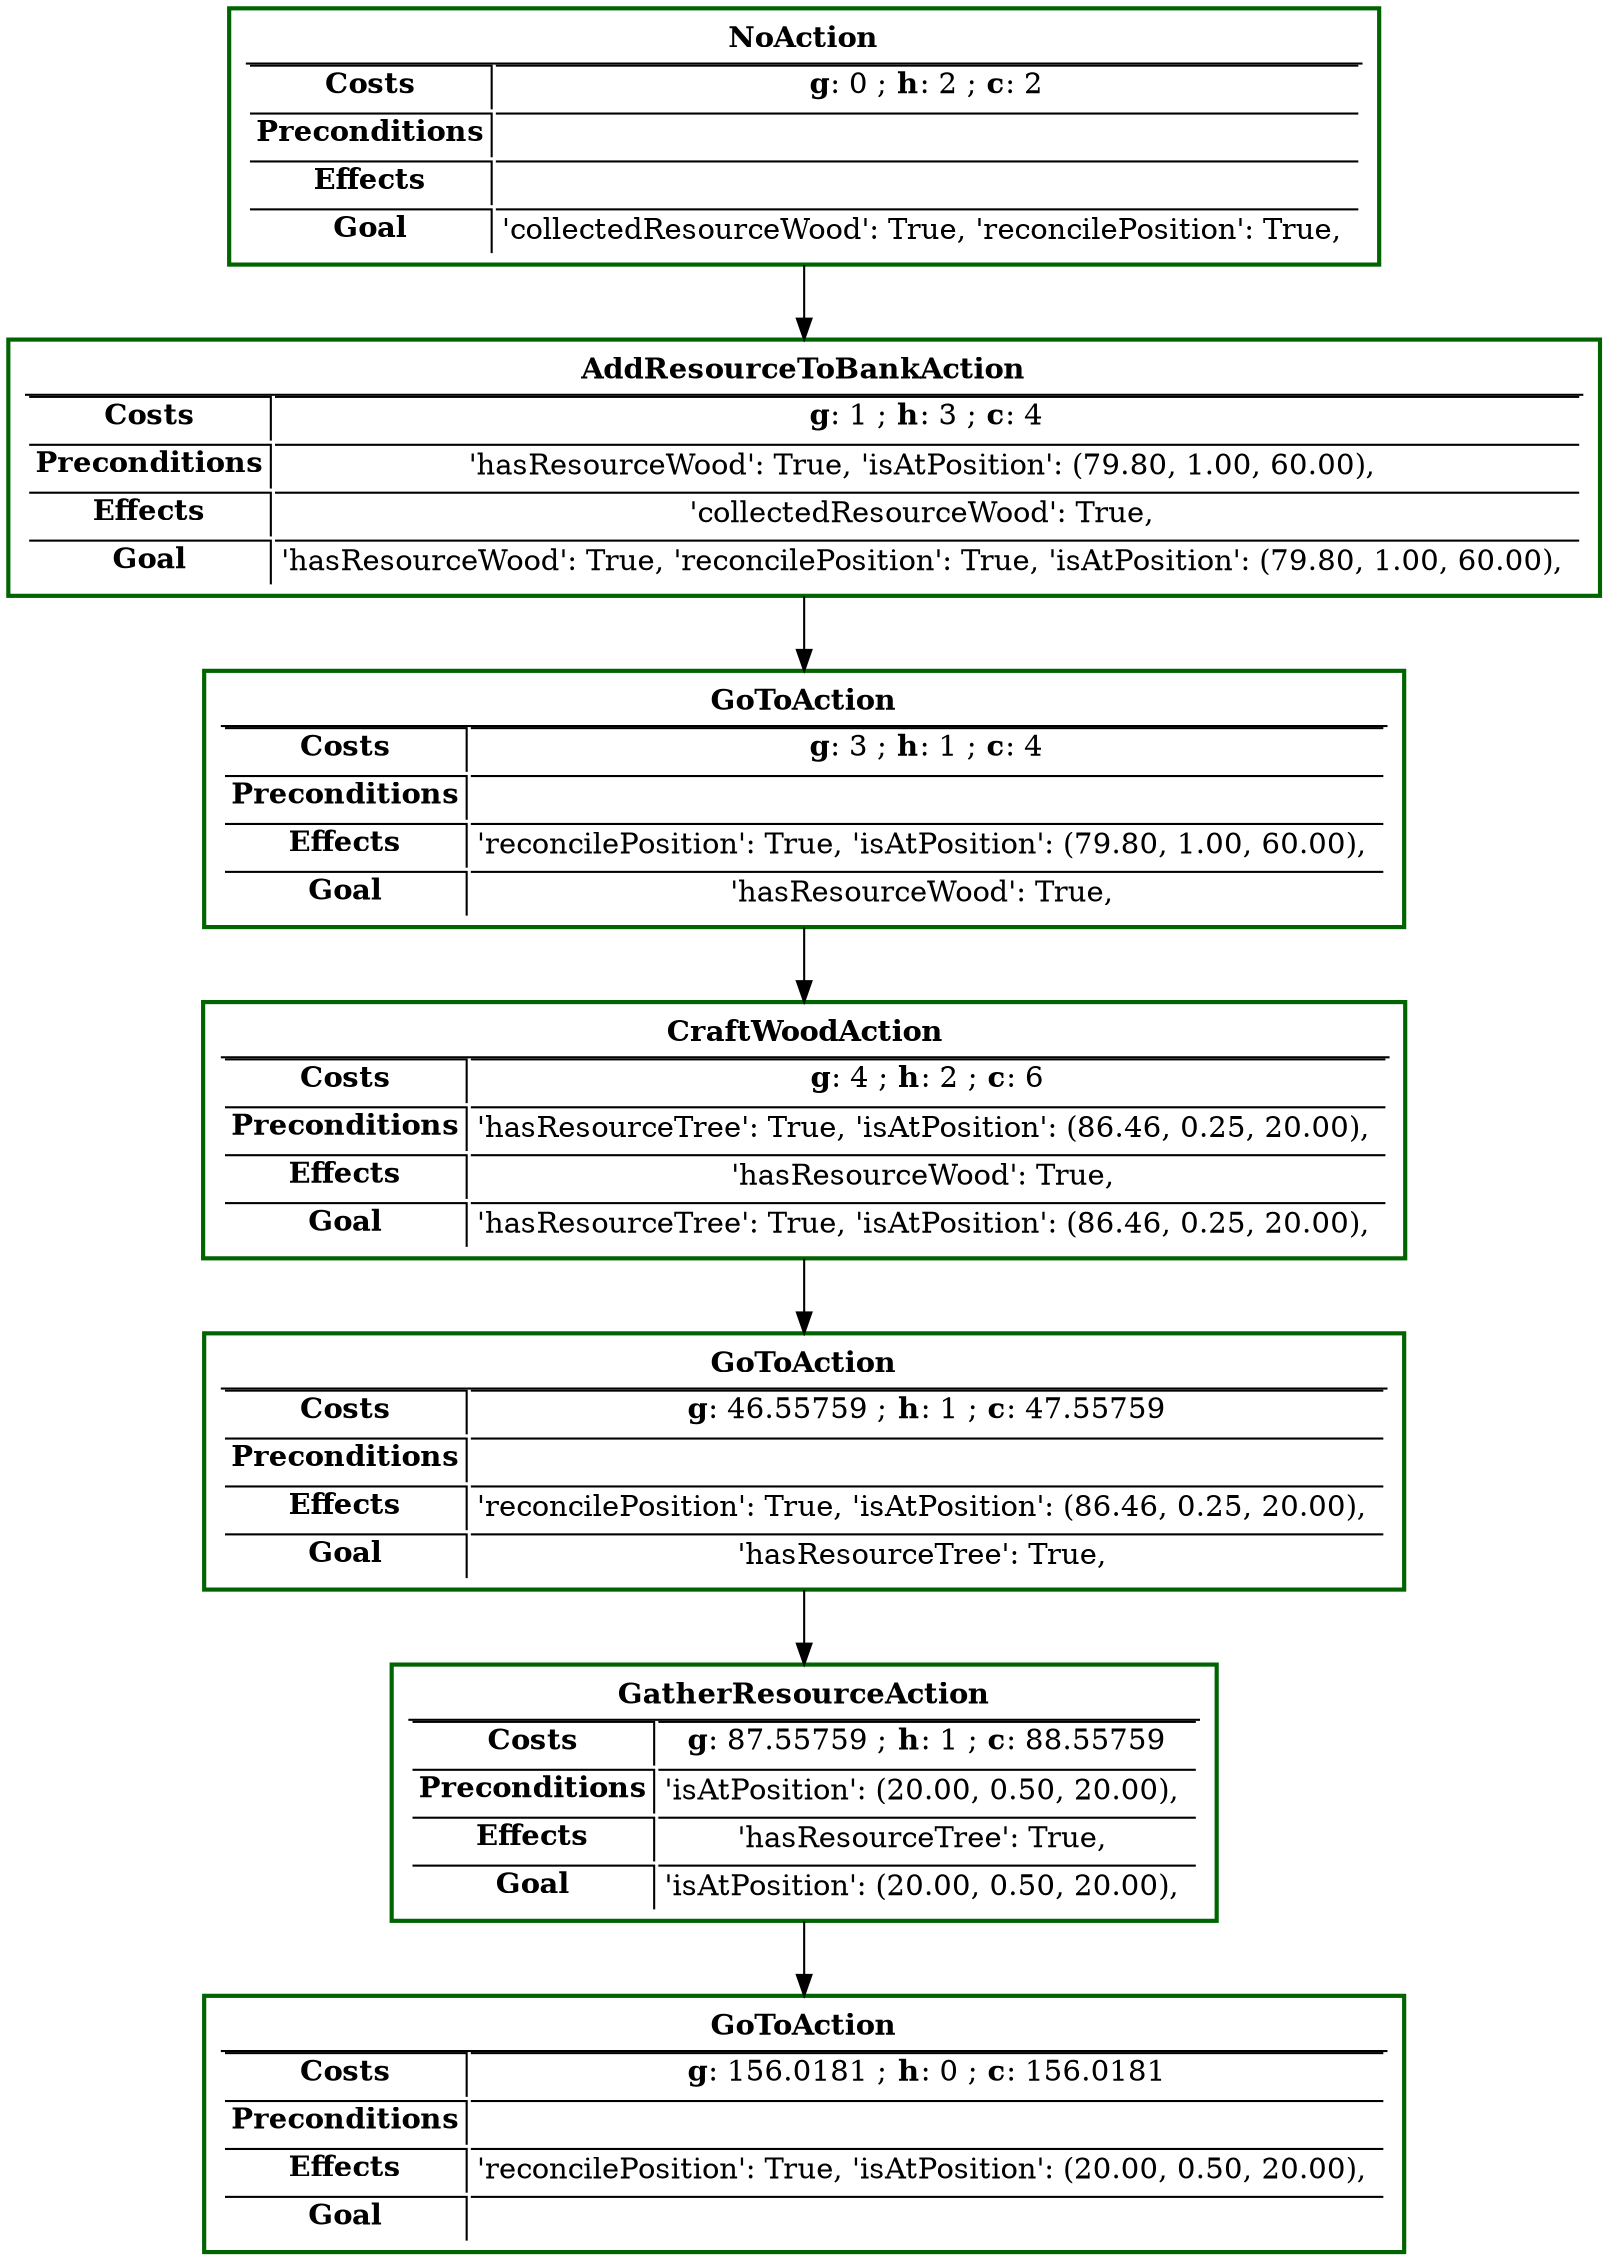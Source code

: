 
digraph {

node [shape=box]

495586306 [label=<
<table border='0' color='black' fontcolor='#F5F5F5'>
    <tr> <td colspan='2'><b>NoAction</b></td> </tr>
    <hr/>
    <tr align='left'> <td border='1' sides='rt'><b>Costs</b></td>           <td border='1' sides='t'><b>g</b>: 0 ; <b>h</b>: 2 ; <b>c</b>: 2</td> </tr>
    <tr align='left'> <td border='1' sides='rt'><b>Preconditions</b></td>   <td border='1' sides='t'></td> </tr>
    <tr align='left'> <td border='1' sides='rt'><b>Effects</b></td>         <td border='1' sides='t'></td> </tr>
    <tr align='left'> <td border='1' sides='rt'><b>Goal</b></td>            <td border='1' sides='t'>'collectedResourceWood': True, 'reconcilePosition': True, </td> </tr>
</table>
>]
-39617136 [label=<
<table border='0' color='black' fontcolor='#F5F5F5'>
    <tr> <td colspan='2'><b>AddResourceToBankAction</b></td> </tr>
    <hr/>
    <tr align='left'> <td border='1' sides='rt'><b>Costs</b></td>           <td border='1' sides='t'><b>g</b>: 1 ; <b>h</b>: 3 ; <b>c</b>: 4</td> </tr>
    <tr align='left'> <td border='1' sides='rt'><b>Preconditions</b></td>   <td border='1' sides='t'>'hasResourceWood': True, 'isAtPosition': (79.80, 1.00, 60.00), </td> </tr>
    <tr align='left'> <td border='1' sides='rt'><b>Effects</b></td>         <td border='1' sides='t'>'collectedResourceWood': True, </td> </tr>
    <tr align='left'> <td border='1' sides='rt'><b>Goal</b></td>            <td border='1' sides='t'>'hasResourceWood': True, 'reconcilePosition': True, 'isAtPosition': (79.80, 1.00, 60.00), </td> </tr>
</table>
>]
-574820578 [label=<
<table border='0' color='black' fontcolor='#F5F5F5'>
    <tr> <td colspan='2'><b>GoToAction</b></td> </tr>
    <hr/>
    <tr align='left'> <td border='1' sides='rt'><b>Costs</b></td>           <td border='1' sides='t'><b>g</b>: 3 ; <b>h</b>: 1 ; <b>c</b>: 4</td> </tr>
    <tr align='left'> <td border='1' sides='rt'><b>Preconditions</b></td>   <td border='1' sides='t'></td> </tr>
    <tr align='left'> <td border='1' sides='rt'><b>Effects</b></td>         <td border='1' sides='t'>'reconcilePosition': True, 'isAtPosition': (79.80, 1.00, 60.00), </td> </tr>
    <tr align='left'> <td border='1' sides='rt'><b>Goal</b></td>            <td border='1' sides='t'>'hasResourceWood': True, </td> </tr>
</table>
>]
-1110024020 [label=<
<table border='0' color='black' fontcolor='#F5F5F5'>
    <tr> <td colspan='2'><b>CraftWoodAction</b></td> </tr>
    <hr/>
    <tr align='left'> <td border='1' sides='rt'><b>Costs</b></td>           <td border='1' sides='t'><b>g</b>: 4 ; <b>h</b>: 2 ; <b>c</b>: 6</td> </tr>
    <tr align='left'> <td border='1' sides='rt'><b>Preconditions</b></td>   <td border='1' sides='t'>'hasResourceTree': True, 'isAtPosition': (86.46, 0.25, 20.00), </td> </tr>
    <tr align='left'> <td border='1' sides='rt'><b>Effects</b></td>         <td border='1' sides='t'>'hasResourceWood': True, </td> </tr>
    <tr align='left'> <td border='1' sides='rt'><b>Goal</b></td>            <td border='1' sides='t'>'hasResourceTree': True, 'isAtPosition': (86.46, 0.25, 20.00), </td> </tr>
</table>
>]
-1645227462 [label=<
<table border='0' color='black' fontcolor='#F5F5F5'>
    <tr> <td colspan='2'><b>GoToAction</b></td> </tr>
    <hr/>
    <tr align='left'> <td border='1' sides='rt'><b>Costs</b></td>           <td border='1' sides='t'><b>g</b>: 46.55759 ; <b>h</b>: 1 ; <b>c</b>: 47.55759</td> </tr>
    <tr align='left'> <td border='1' sides='rt'><b>Preconditions</b></td>   <td border='1' sides='t'></td> </tr>
    <tr align='left'> <td border='1' sides='rt'><b>Effects</b></td>         <td border='1' sides='t'>'reconcilePosition': True, 'isAtPosition': (86.46, 0.25, 20.00), </td> </tr>
    <tr align='left'> <td border='1' sides='rt'><b>Goal</b></td>            <td border='1' sides='t'>'hasResourceTree': True, </td> </tr>
</table>
>]
2114536392 [label=<
<table border='0' color='black' fontcolor='#F5F5F5'>
    <tr> <td colspan='2'><b>GatherResourceAction</b></td> </tr>
    <hr/>
    <tr align='left'> <td border='1' sides='rt'><b>Costs</b></td>           <td border='1' sides='t'><b>g</b>: 87.55759 ; <b>h</b>: 1 ; <b>c</b>: 88.55759</td> </tr>
    <tr align='left'> <td border='1' sides='rt'><b>Preconditions</b></td>   <td border='1' sides='t'>'isAtPosition': (20.00, 0.50, 20.00), </td> </tr>
    <tr align='left'> <td border='1' sides='rt'><b>Effects</b></td>         <td border='1' sides='t'>'hasResourceTree': True, </td> </tr>
    <tr align='left'> <td border='1' sides='rt'><b>Goal</b></td>            <td border='1' sides='t'>'isAtPosition': (20.00, 0.50, 20.00), </td> </tr>
</table>
>]
1579332950 [label=<
<table border='0' color='black' fontcolor='#F5F5F5'>
    <tr> <td colspan='2'><b>GoToAction</b></td> </tr>
    <hr/>
    <tr align='left'> <td border='1' sides='rt'><b>Costs</b></td>           <td border='1' sides='t'><b>g</b>: 156.0181 ; <b>h</b>: 0 ; <b>c</b>: 156.0181</td> </tr>
    <tr align='left'> <td border='1' sides='rt'><b>Preconditions</b></td>   <td border='1' sides='t'></td> </tr>
    <tr align='left'> <td border='1' sides='rt'><b>Effects</b></td>         <td border='1' sides='t'>'reconcilePosition': True, 'isAtPosition': (20.00, 0.50, 20.00), </td> </tr>
    <tr align='left'> <td border='1' sides='rt'><b>Goal</b></td>            <td border='1' sides='t'></td> </tr>
</table>
>]
1579332950 [style="bold" color="darkgreen"]
2114536392 [style="bold" color="darkgreen"]
-1645227462 [style="bold" color="darkgreen"]
-1110024020 [style="bold" color="darkgreen"]
-574820578 [style="bold" color="darkgreen"]
-39617136 [style="bold" color="darkgreen"]
495586306 [style="bold" color="darkgreen"]

495586306 -> -39617136
-39617136 -> -574820578
-574820578 -> -1110024020
-1110024020 -> -1645227462
-1645227462 -> 2114536392
2114536392 -> 1579332950

}

